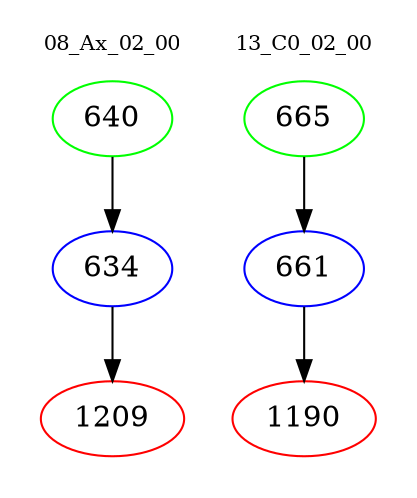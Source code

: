 digraph{
subgraph cluster_0 {
color = white
label = "08_Ax_02_00";
fontsize=10;
T0_640 [label="640", color="green"]
T0_640 -> T0_634 [color="black"]
T0_634 [label="634", color="blue"]
T0_634 -> T0_1209 [color="black"]
T0_1209 [label="1209", color="red"]
}
subgraph cluster_1 {
color = white
label = "13_C0_02_00";
fontsize=10;
T1_665 [label="665", color="green"]
T1_665 -> T1_661 [color="black"]
T1_661 [label="661", color="blue"]
T1_661 -> T1_1190 [color="black"]
T1_1190 [label="1190", color="red"]
}
}
